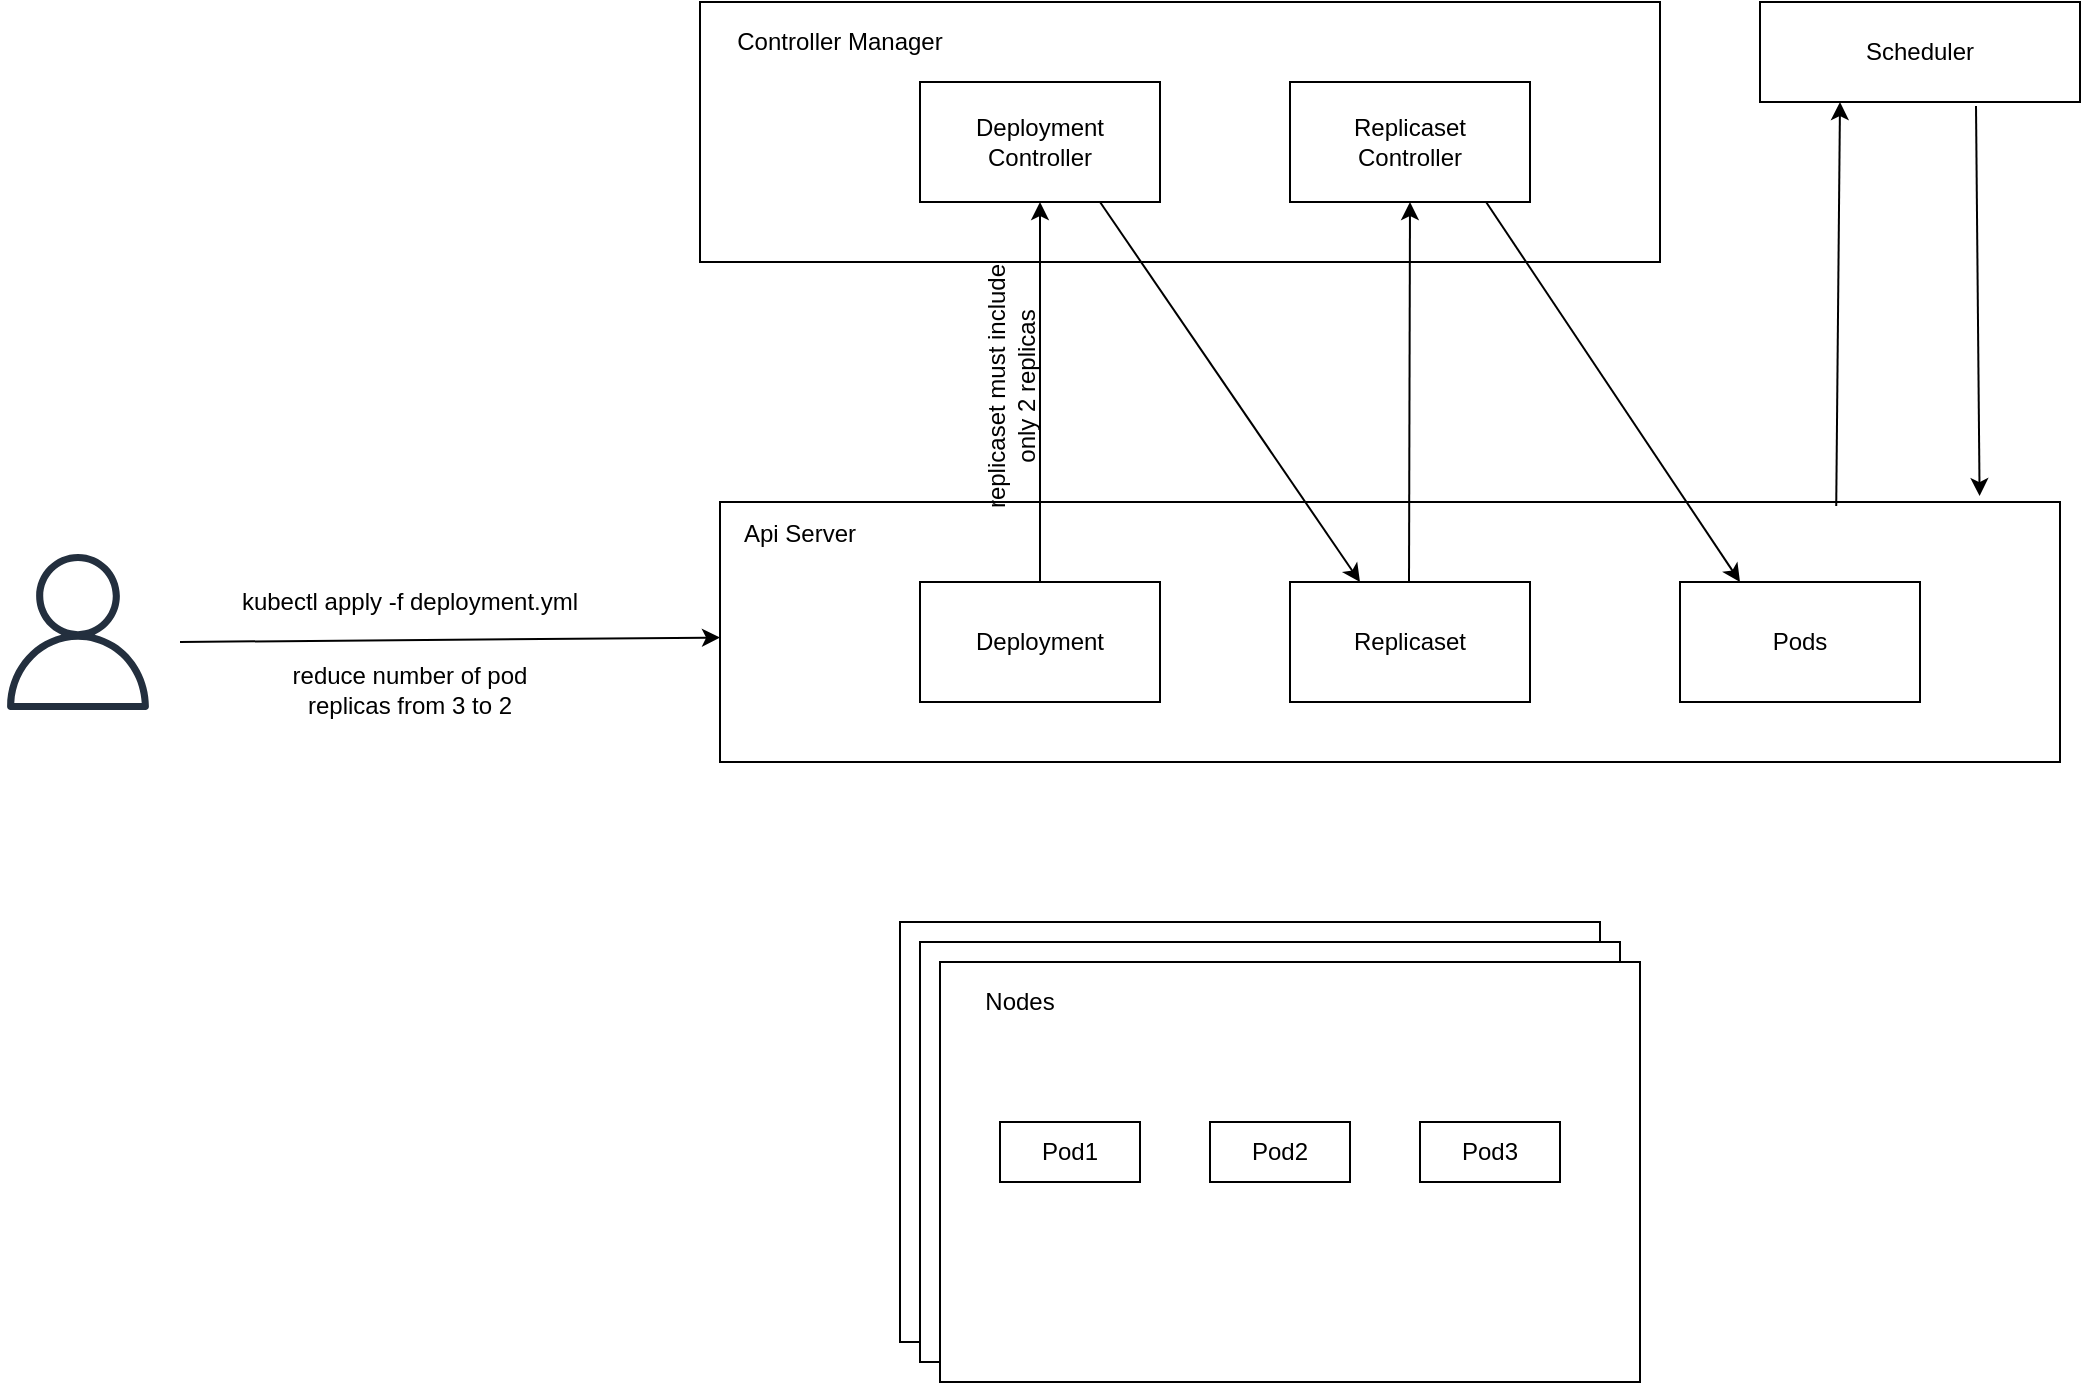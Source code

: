 <mxfile version="14.7.9" type="device" pages="3"><diagram id="ZFqbGIDzQYGuF0DAIJYu" name="Page-1"><mxGraphModel dx="1781" dy="534" grid="1" gridSize="10" guides="1" tooltips="1" connect="1" arrows="1" fold="1" page="1" pageScale="1" pageWidth="850" pageHeight="1100" math="0" shadow="0"><root><mxCell id="0"/><mxCell id="1" parent="0"/><mxCell id="y4REggYiqwSV1Oaq5K82-2" value="" style="rounded=0;whiteSpace=wrap;html=1;" vertex="1" parent="1"><mxGeometry x="100" y="220" width="480" height="130" as="geometry"/></mxCell><mxCell id="y4REggYiqwSV1Oaq5K82-3" value="" style="rounded=0;whiteSpace=wrap;html=1;" vertex="1" parent="1"><mxGeometry x="110" y="470" width="670" height="130" as="geometry"/></mxCell><mxCell id="y4REggYiqwSV1Oaq5K82-4" value="Controller Manager" style="text;html=1;strokeColor=none;fillColor=none;align=center;verticalAlign=middle;whiteSpace=wrap;rounded=0;" vertex="1" parent="1"><mxGeometry x="110" y="230" width="120" height="20" as="geometry"/></mxCell><mxCell id="y4REggYiqwSV1Oaq5K82-5" value="Api Server" style="text;html=1;strokeColor=none;fillColor=none;align=center;verticalAlign=middle;whiteSpace=wrap;rounded=0;" vertex="1" parent="1"><mxGeometry x="90" y="476" width="120" height="20" as="geometry"/></mxCell><mxCell id="y4REggYiqwSV1Oaq5K82-6" value="" style="outlineConnect=0;fontColor=#232F3E;gradientColor=none;fillColor=#232F3E;strokeColor=none;dashed=0;verticalLabelPosition=bottom;verticalAlign=top;align=center;html=1;fontSize=12;fontStyle=0;aspect=fixed;pointerEvents=1;shape=mxgraph.aws4.user;" vertex="1" parent="1"><mxGeometry x="-250" y="496" width="78" height="78" as="geometry"/></mxCell><mxCell id="y4REggYiqwSV1Oaq5K82-7" value="" style="endArrow=classic;html=1;" edge="1" parent="1" target="y4REggYiqwSV1Oaq5K82-3"><mxGeometry width="50" height="50" relative="1" as="geometry"><mxPoint x="-160" y="540" as="sourcePoint"/><mxPoint x="60" y="560" as="targetPoint"/></mxGeometry></mxCell><mxCell id="y4REggYiqwSV1Oaq5K82-8" value="kubectl apply -f deployment.yml" style="text;html=1;strokeColor=none;fillColor=none;align=center;verticalAlign=middle;whiteSpace=wrap;rounded=0;" vertex="1" parent="1"><mxGeometry x="-150" y="510" width="210" height="20" as="geometry"/></mxCell><mxCell id="y4REggYiqwSV1Oaq5K82-9" value="Deployment" style="rounded=0;whiteSpace=wrap;html=1;" vertex="1" parent="1"><mxGeometry x="210" y="510" width="120" height="60" as="geometry"/></mxCell><mxCell id="y4REggYiqwSV1Oaq5K82-11" value="Deployment Controller" style="rounded=0;whiteSpace=wrap;html=1;" vertex="1" parent="1"><mxGeometry x="210" y="260" width="120" height="60" as="geometry"/></mxCell><mxCell id="y4REggYiqwSV1Oaq5K82-12" value="Pods" style="rounded=0;whiteSpace=wrap;html=1;" vertex="1" parent="1"><mxGeometry x="590" y="510" width="120" height="60" as="geometry"/></mxCell><mxCell id="y4REggYiqwSV1Oaq5K82-14" value="Replicaset" style="rounded=0;whiteSpace=wrap;html=1;" vertex="1" parent="1"><mxGeometry x="395" y="510" width="120" height="60" as="geometry"/></mxCell><mxCell id="y4REggYiqwSV1Oaq5K82-15" value="Replicaset &lt;br&gt;Controller" style="rounded=0;whiteSpace=wrap;html=1;" vertex="1" parent="1"><mxGeometry x="395" y="260" width="120" height="60" as="geometry"/></mxCell><mxCell id="y4REggYiqwSV1Oaq5K82-16" value="" style="endArrow=classic;html=1;exitX=0.5;exitY=0;exitDx=0;exitDy=0;entryX=0.5;entryY=1;entryDx=0;entryDy=0;" edge="1" parent="1" source="y4REggYiqwSV1Oaq5K82-9" target="y4REggYiqwSV1Oaq5K82-11"><mxGeometry width="50" height="50" relative="1" as="geometry"><mxPoint x="610" y="400" as="sourcePoint"/><mxPoint x="660" y="350" as="targetPoint"/></mxGeometry></mxCell><mxCell id="y4REggYiqwSV1Oaq5K82-17" value="" style="endArrow=classic;html=1;exitX=0.75;exitY=1;exitDx=0;exitDy=0;" edge="1" parent="1" source="y4REggYiqwSV1Oaq5K82-11"><mxGeometry width="50" height="50" relative="1" as="geometry"><mxPoint x="280" y="520" as="sourcePoint"/><mxPoint x="430" y="510" as="targetPoint"/></mxGeometry></mxCell><mxCell id="y4REggYiqwSV1Oaq5K82-18" value="" style="endArrow=classic;html=1;exitX=0.5;exitY=0;exitDx=0;exitDy=0;entryX=0.5;entryY=1;entryDx=0;entryDy=0;" edge="1" parent="1" target="y4REggYiqwSV1Oaq5K82-15"><mxGeometry width="50" height="50" relative="1" as="geometry"><mxPoint x="454.5" y="510" as="sourcePoint"/><mxPoint x="454.5" y="390" as="targetPoint"/></mxGeometry></mxCell><mxCell id="y4REggYiqwSV1Oaq5K82-19" value="" style="endArrow=classic;html=1;exitX=0.817;exitY=1;exitDx=0;exitDy=0;exitPerimeter=0;" edge="1" parent="1" source="y4REggYiqwSV1Oaq5K82-15"><mxGeometry width="50" height="50" relative="1" as="geometry"><mxPoint x="490" y="390" as="sourcePoint"/><mxPoint x="620" y="510" as="targetPoint"/></mxGeometry></mxCell><mxCell id="y4REggYiqwSV1Oaq5K82-20" value="" style="endArrow=classic;html=1;exitX=0.833;exitY=0.015;exitDx=0;exitDy=0;exitPerimeter=0;entryX=0.25;entryY=1;entryDx=0;entryDy=0;" edge="1" parent="1" source="y4REggYiqwSV1Oaq5K82-3" target="y4REggYiqwSV1Oaq5K82-21"><mxGeometry width="50" height="50" relative="1" as="geometry"><mxPoint x="610" y="400" as="sourcePoint"/><mxPoint x="667" y="341" as="targetPoint"/></mxGeometry></mxCell><mxCell id="y4REggYiqwSV1Oaq5K82-21" value="" style="rounded=0;whiteSpace=wrap;html=1;" vertex="1" parent="1"><mxGeometry x="630" y="220" width="160" height="50" as="geometry"/></mxCell><mxCell id="y4REggYiqwSV1Oaq5K82-22" value="Scheduler" style="text;html=1;strokeColor=none;fillColor=none;align=center;verticalAlign=middle;whiteSpace=wrap;rounded=0;" vertex="1" parent="1"><mxGeometry x="650" y="235" width="120" height="20" as="geometry"/></mxCell><mxCell id="y4REggYiqwSV1Oaq5K82-23" value="" style="endArrow=classic;html=1;exitX=0.675;exitY=1.04;exitDx=0;exitDy=0;exitPerimeter=0;entryX=0.94;entryY=-0.023;entryDx=0;entryDy=0;entryPerimeter=0;" edge="1" parent="1" source="y4REggYiqwSV1Oaq5K82-21" target="y4REggYiqwSV1Oaq5K82-3"><mxGeometry width="50" height="50" relative="1" as="geometry"><mxPoint x="730" y="476" as="sourcePoint"/><mxPoint x="730.23" y="351.03" as="targetPoint"/></mxGeometry></mxCell><mxCell id="y4REggYiqwSV1Oaq5K82-24" value="" style="rounded=0;whiteSpace=wrap;html=1;" vertex="1" parent="1"><mxGeometry x="200" y="680" width="350" height="210" as="geometry"/></mxCell><mxCell id="y4REggYiqwSV1Oaq5K82-25" value="" style="rounded=0;whiteSpace=wrap;html=1;" vertex="1" parent="1"><mxGeometry x="210" y="690" width="350" height="210" as="geometry"/></mxCell><mxCell id="y4REggYiqwSV1Oaq5K82-26" value="" style="rounded=0;whiteSpace=wrap;html=1;" vertex="1" parent="1"><mxGeometry x="220" y="700" width="350" height="210" as="geometry"/></mxCell><mxCell id="y4REggYiqwSV1Oaq5K82-27" value="Nodes" style="text;html=1;strokeColor=none;fillColor=none;align=center;verticalAlign=middle;whiteSpace=wrap;rounded=0;" vertex="1" parent="1"><mxGeometry x="200" y="710" width="120" height="20" as="geometry"/></mxCell><mxCell id="y4REggYiqwSV1Oaq5K82-28" value="reduce number of pod replicas from 3 to 2" style="text;html=1;strokeColor=none;fillColor=none;align=center;verticalAlign=middle;whiteSpace=wrap;rounded=0;" vertex="1" parent="1"><mxGeometry x="-120" y="554" width="150" height="20" as="geometry"/></mxCell><mxCell id="y4REggYiqwSV1Oaq5K82-29" value="Pod1" style="rounded=0;whiteSpace=wrap;html=1;" vertex="1" parent="1"><mxGeometry x="250" y="780" width="70" height="30" as="geometry"/></mxCell><mxCell id="y4REggYiqwSV1Oaq5K82-30" value="Pod2" style="rounded=0;whiteSpace=wrap;html=1;" vertex="1" parent="1"><mxGeometry x="355" y="780" width="70" height="30" as="geometry"/></mxCell><mxCell id="y4REggYiqwSV1Oaq5K82-31" value="Pod3" style="rounded=0;whiteSpace=wrap;html=1;" vertex="1" parent="1"><mxGeometry x="460" y="780" width="70" height="30" as="geometry"/></mxCell><mxCell id="y4REggYiqwSV1Oaq5K82-33" value="replicaset must include only 2 replicas" style="text;html=1;strokeColor=none;fillColor=none;align=center;verticalAlign=middle;whiteSpace=wrap;rounded=0;rotation=-90;" vertex="1" parent="1"><mxGeometry x="192.5" y="402.5" width="125" height="20" as="geometry"/></mxCell></root></mxGraphModel></diagram><diagram name="Page-2" id="5Yej6hB_n7RWuIarTeWB"><mxGraphModel dx="3100" dy="1188" grid="1" gridSize="10" guides="1" tooltips="1" connect="1" arrows="1" fold="1" page="1" pageScale="1" pageWidth="850" pageHeight="1100" math="0" shadow="0"><root><mxCell id="SaBUWKYm35T7pSXDdCM1-0"/><mxCell id="SaBUWKYm35T7pSXDdCM1-1" parent="SaBUWKYm35T7pSXDdCM1-0"/><mxCell id="SaBUWKYm35T7pSXDdCM1-2" value="" style="rounded=0;whiteSpace=wrap;html=1;" vertex="1" parent="SaBUWKYm35T7pSXDdCM1-1"><mxGeometry x="100" y="220" width="480" height="130" as="geometry"/></mxCell><mxCell id="SaBUWKYm35T7pSXDdCM1-3" value="" style="rounded=0;whiteSpace=wrap;html=1;" vertex="1" parent="SaBUWKYm35T7pSXDdCM1-1"><mxGeometry x="100" y="500" width="480" height="70" as="geometry"/></mxCell><mxCell id="SaBUWKYm35T7pSXDdCM1-4" value="Controller Manager" style="text;html=1;strokeColor=none;fillColor=none;align=center;verticalAlign=middle;whiteSpace=wrap;rounded=0;" vertex="1" parent="SaBUWKYm35T7pSXDdCM1-1"><mxGeometry x="110" y="230" width="120" height="20" as="geometry"/></mxCell><mxCell id="SaBUWKYm35T7pSXDdCM1-5" value="Api Server" style="text;html=1;strokeColor=none;fillColor=none;align=center;verticalAlign=middle;whiteSpace=wrap;rounded=0;" vertex="1" parent="SaBUWKYm35T7pSXDdCM1-1"><mxGeometry x="80" y="500" width="120" height="20" as="geometry"/></mxCell><mxCell id="SaBUWKYm35T7pSXDdCM1-6" value="" style="outlineConnect=0;fontColor=#232F3E;gradientColor=none;fillColor=#232F3E;strokeColor=none;dashed=0;verticalLabelPosition=bottom;verticalAlign=top;align=center;html=1;fontSize=12;fontStyle=0;aspect=fixed;pointerEvents=1;shape=mxgraph.aws4.user;" vertex="1" parent="SaBUWKYm35T7pSXDdCM1-1"><mxGeometry x="-250" y="496" width="78" height="78" as="geometry"/></mxCell><mxCell id="SaBUWKYm35T7pSXDdCM1-7" value="" style="endArrow=classic;html=1;" edge="1" parent="SaBUWKYm35T7pSXDdCM1-1" target="SaBUWKYm35T7pSXDdCM1-3"><mxGeometry width="50" height="50" relative="1" as="geometry"><mxPoint x="-160" y="540" as="sourcePoint"/><mxPoint x="60" y="560" as="targetPoint"/></mxGeometry></mxCell><mxCell id="SaBUWKYm35T7pSXDdCM1-8" value="kubectl apply -f deployment.yml" style="text;html=1;strokeColor=none;fillColor=none;align=center;verticalAlign=middle;whiteSpace=wrap;rounded=0;" vertex="1" parent="SaBUWKYm35T7pSXDdCM1-1"><mxGeometry x="-150" y="510" width="210" height="20" as="geometry"/></mxCell><mxCell id="SaBUWKYm35T7pSXDdCM1-10" value="Deployment Controller" style="rounded=0;whiteSpace=wrap;html=1;" vertex="1" parent="SaBUWKYm35T7pSXDdCM1-1"><mxGeometry x="210" y="260" width="120" height="60" as="geometry"/></mxCell><mxCell id="SaBUWKYm35T7pSXDdCM1-14" value="" style="endArrow=none;html=1;startArrow=classic;startFill=1;endFill=0;exitX=0.356;exitY=0.014;exitDx=0;exitDy=0;exitPerimeter=0;" edge="1" parent="SaBUWKYm35T7pSXDdCM1-1" source="SaBUWKYm35T7pSXDdCM1-3"><mxGeometry width="50" height="50" relative="1" as="geometry"><mxPoint x="270" y="470" as="sourcePoint"/><mxPoint x="270" y="350" as="targetPoint"/></mxGeometry></mxCell><mxCell id="SaBUWKYm35T7pSXDdCM1-22" value="" style="rounded=0;whiteSpace=wrap;html=1;" vertex="1" parent="SaBUWKYm35T7pSXDdCM1-1"><mxGeometry x="130" y="760" width="360" height="210" as="geometry"/></mxCell><mxCell id="SaBUWKYm35T7pSXDdCM1-23" value="" style="rounded=0;whiteSpace=wrap;html=1;" vertex="1" parent="SaBUWKYm35T7pSXDdCM1-1"><mxGeometry x="140" y="770" width="370" height="210" as="geometry"/></mxCell><mxCell id="SaBUWKYm35T7pSXDdCM1-24" value="" style="rounded=0;whiteSpace=wrap;html=1;" vertex="1" parent="SaBUWKYm35T7pSXDdCM1-1"><mxGeometry x="150" y="780" width="380" height="210" as="geometry"/></mxCell><mxCell id="SaBUWKYm35T7pSXDdCM1-25" value="Nodes" style="text;html=1;strokeColor=none;fillColor=none;align=center;verticalAlign=middle;whiteSpace=wrap;rounded=0;" vertex="1" parent="SaBUWKYm35T7pSXDdCM1-1"><mxGeometry x="80" y="740" width="120" height="20" as="geometry"/></mxCell><mxCell id="SaBUWKYm35T7pSXDdCM1-26" value="1) make number of pods 2" style="text;html=1;strokeColor=none;fillColor=none;align=center;verticalAlign=middle;whiteSpace=wrap;rounded=0;" vertex="1" parent="SaBUWKYm35T7pSXDdCM1-1"><mxGeometry x="-120" y="554" width="150" height="20" as="geometry"/></mxCell><mxCell id="SaBUWKYm35T7pSXDdCM1-27" value="Pod1" style="rounded=0;whiteSpace=wrap;html=1;" vertex="1" parent="SaBUWKYm35T7pSXDdCM1-1"><mxGeometry x="186.25" y="932.5" width="70" height="30" as="geometry"/></mxCell><mxCell id="SaBUWKYm35T7pSXDdCM1-28" value="Pod2" style="rounded=0;whiteSpace=wrap;html=1;" vertex="1" parent="SaBUWKYm35T7pSXDdCM1-1"><mxGeometry x="291.25" y="932.5" width="70" height="30" as="geometry"/></mxCell><mxCell id="SaBUWKYm35T7pSXDdCM1-29" value="Pod3" style="rounded=0;whiteSpace=wrap;html=1;" vertex="1" parent="SaBUWKYm35T7pSXDdCM1-1"><mxGeometry x="396.25" y="932.5" width="70" height="30" as="geometry"/></mxCell><mxCell id="SaBUWKYm35T7pSXDdCM1-32" value="" style="endArrow=none;html=1;startArrow=classic;startFill=1;endFill=0;entryX=0.358;entryY=1.057;entryDx=0;entryDy=0;entryPerimeter=0;" edge="1" parent="SaBUWKYm35T7pSXDdCM1-1" target="SaBUWKYm35T7pSXDdCM1-3"><mxGeometry width="50" height="50" relative="1" as="geometry"><mxPoint x="272" y="759" as="sourcePoint"/><mxPoint x="269.5" y="600" as="targetPoint"/></mxGeometry></mxCell><mxCell id="SaBUWKYm35T7pSXDdCM1-33" value="2) pods now can only be 2" style="text;html=1;strokeColor=none;fillColor=none;align=center;verticalAlign=middle;whiteSpace=wrap;rounded=0;" vertex="1" parent="SaBUWKYm35T7pSXDdCM1-1"><mxGeometry x="140" y="390" width="40" height="20" as="geometry"/></mxCell><mxCell id="SaBUWKYm35T7pSXDdCM1-34" value="" style="endArrow=classic;html=1;startArrow=none;startFill=0;exitX=0.192;exitY=-0.029;exitDx=0;exitDy=0;exitPerimeter=0;" edge="1" parent="SaBUWKYm35T7pSXDdCM1-1" source="SaBUWKYm35T7pSXDdCM1-3"><mxGeometry width="50" height="50" relative="1" as="geometry"><mxPoint x="190" y="470" as="sourcePoint"/><mxPoint x="190" y="350" as="targetPoint"/></mxGeometry></mxCell><mxCell id="SaBUWKYm35T7pSXDdCM1-35" value="3) how many pods are there?" style="text;html=1;strokeColor=none;fillColor=none;align=center;verticalAlign=middle;whiteSpace=wrap;rounded=0;" vertex="1" parent="SaBUWKYm35T7pSXDdCM1-1"><mxGeometry x="230" y="390" width="40" height="20" as="geometry"/></mxCell><mxCell id="SaBUWKYm35T7pSXDdCM1-37" value="4) how many pods are there?" style="text;html=1;strokeColor=none;fillColor=none;align=center;verticalAlign=middle;whiteSpace=wrap;rounded=0;" vertex="1" parent="SaBUWKYm35T7pSXDdCM1-1"><mxGeometry x="222.5" y="660" width="40" height="20" as="geometry"/></mxCell><mxCell id="SaBUWKYm35T7pSXDdCM1-41" value="" style="endArrow=classic;html=1;startArrow=none;startFill=0;entryX=0.5;entryY=1;entryDx=0;entryDy=0;exitX=0.589;exitY=0.005;exitDx=0;exitDy=0;exitPerimeter=0;" edge="1" parent="SaBUWKYm35T7pSXDdCM1-1" source="SaBUWKYm35T7pSXDdCM1-22" target="SaBUWKYm35T7pSXDdCM1-3"><mxGeometry width="50" height="50" relative="1" as="geometry"><mxPoint x="369" y="750" as="sourcePoint"/><mxPoint x="370" y="640" as="targetPoint"/></mxGeometry></mxCell><mxCell id="SaBUWKYm35T7pSXDdCM1-42" value="5) 3 pods currently" style="text;html=1;strokeColor=none;fillColor=none;align=center;verticalAlign=middle;whiteSpace=wrap;rounded=0;" vertex="1" parent="SaBUWKYm35T7pSXDdCM1-1"><mxGeometry x="296" y="650" width="40" height="20" as="geometry"/></mxCell><mxCell id="SaBUWKYm35T7pSXDdCM1-43" value="6) 3 pods currently" style="text;html=1;strokeColor=none;fillColor=none;align=center;verticalAlign=middle;whiteSpace=wrap;rounded=0;" vertex="1" parent="SaBUWKYm35T7pSXDdCM1-1"><mxGeometry x="296" y="390" width="40" height="20" as="geometry"/></mxCell><mxCell id="SaBUWKYm35T7pSXDdCM1-44" value="" style="endArrow=classic;html=1;startArrow=none;startFill=0;entryX=0.5;entryY=1;entryDx=0;entryDy=0;exitX=0.5;exitY=0;exitDx=0;exitDy=0;" edge="1" parent="SaBUWKYm35T7pSXDdCM1-1" source="SaBUWKYm35T7pSXDdCM1-3" target="SaBUWKYm35T7pSXDdCM1-2"><mxGeometry width="50" height="50" relative="1" as="geometry"><mxPoint x="356" y="499" as="sourcePoint"/><mxPoint x="379" y="350" as="targetPoint"/></mxGeometry></mxCell><mxCell id="SaBUWKYm35T7pSXDdCM1-46" value="" style="endArrow=none;html=1;startArrow=classic;startFill=1;endFill=0;exitX=0.633;exitY=0.014;exitDx=0;exitDy=0;exitPerimeter=0;entryX=0.635;entryY=1.015;entryDx=0;entryDy=0;entryPerimeter=0;" edge="1" parent="SaBUWKYm35T7pSXDdCM1-1" source="SaBUWKYm35T7pSXDdCM1-3" target="SaBUWKYm35T7pSXDdCM1-2"><mxGeometry width="50" height="50" relative="1" as="geometry"><mxPoint x="445" y="470" as="sourcePoint"/><mxPoint x="445" y="350" as="targetPoint"/></mxGeometry></mxCell><mxCell id="SaBUWKYm35T7pSXDdCM1-47" value="7) kill one pod" style="text;html=1;strokeColor=none;fillColor=none;align=center;verticalAlign=middle;whiteSpace=wrap;rounded=0;" vertex="1" parent="SaBUWKYm35T7pSXDdCM1-1"><mxGeometry x="361.25" y="390" width="40" height="20" as="geometry"/></mxCell><mxCell id="SaBUWKYm35T7pSXDdCM1-51" value="" style="rounded=1;whiteSpace=wrap;html=1;fillColor=none;strokeColor=#B88078;" vertex="1" parent="SaBUWKYm35T7pSXDdCM1-1"><mxGeometry x="168.75" y="915" width="315" height="65" as="geometry"/></mxCell><mxCell id="SaBUWKYm35T7pSXDdCM1-52" value="&lt;font color=&quot;#b88078&quot;&gt;End State&lt;/font&gt;" style="text;html=1;strokeColor=none;align=center;verticalAlign=middle;whiteSpace=wrap;rounded=0;" vertex="1" parent="SaBUWKYm35T7pSXDdCM1-1"><mxGeometry x="146.25" y="892.5" width="120" height="20" as="geometry"/></mxCell><mxCell id="SaBUWKYm35T7pSXDdCM1-53" value="Pod1" style="rounded=0;whiteSpace=wrap;html=1;" vertex="1" parent="SaBUWKYm35T7pSXDdCM1-1"><mxGeometry x="182.5" y="830" width="70" height="30" as="geometry"/></mxCell><mxCell id="SaBUWKYm35T7pSXDdCM1-54" value="Pod2" style="rounded=0;whiteSpace=wrap;html=1;" vertex="1" parent="SaBUWKYm35T7pSXDdCM1-1"><mxGeometry x="287.5" y="830" width="70" height="30" as="geometry"/></mxCell><mxCell id="SaBUWKYm35T7pSXDdCM1-55" value="Pod3" style="rounded=0;whiteSpace=wrap;html=1;" vertex="1" parent="SaBUWKYm35T7pSXDdCM1-1"><mxGeometry x="392.5" y="830" width="70" height="30" as="geometry"/></mxCell><mxCell id="SaBUWKYm35T7pSXDdCM1-56" value="" style="rounded=1;whiteSpace=wrap;html=1;fillColor=none;strokeColor=#B88078;" vertex="1" parent="SaBUWKYm35T7pSXDdCM1-1"><mxGeometry x="165" y="812.5" width="315" height="65" as="geometry"/></mxCell><mxCell id="SaBUWKYm35T7pSXDdCM1-57" value="&lt;font color=&quot;#b88078&quot;&gt;Initial State&lt;/font&gt;" style="text;html=1;strokeColor=none;align=center;verticalAlign=middle;whiteSpace=wrap;rounded=0;" vertex="1" parent="SaBUWKYm35T7pSXDdCM1-1"><mxGeometry x="142.5" y="790" width="120" height="20" as="geometry"/></mxCell><mxCell id="SaBUWKYm35T7pSXDdCM1-58" value="" style="endArrow=none;html=1;startArrow=classic;startFill=1;endFill=0;entryX=0.956;entryY=-0.01;entryDx=0;entryDy=0;exitX=0.781;exitY=1;exitDx=0;exitDy=0;exitPerimeter=0;entryPerimeter=0;" edge="1" parent="SaBUWKYm35T7pSXDdCM1-1" source="SaBUWKYm35T7pSXDdCM1-3" target="SaBUWKYm35T7pSXDdCM1-22"><mxGeometry width="50" height="50" relative="1" as="geometry"><mxPoint x="451.25" y="764" as="sourcePoint"/><mxPoint x="451.25" y="584" as="targetPoint"/></mxGeometry></mxCell><mxCell id="SaBUWKYm35T7pSXDdCM1-59" value="9) done, 2 pods now running" style="text;html=1;strokeColor=none;fillColor=none;align=center;verticalAlign=middle;whiteSpace=wrap;rounded=0;" vertex="1" parent="SaBUWKYm35T7pSXDdCM1-1"><mxGeometry x="422.5" y="650" width="40" height="20" as="geometry"/></mxCell><mxCell id="SaBUWKYm35T7pSXDdCM1-60" value="" style="endArrow=none;html=1;startArrow=classic;startFill=1;endFill=0;exitX=0.788;exitY=1.031;exitDx=0;exitDy=0;exitPerimeter=0;entryX=0.785;entryY=0;entryDx=0;entryDy=0;entryPerimeter=0;" edge="1" parent="SaBUWKYm35T7pSXDdCM1-1" source="SaBUWKYm35T7pSXDdCM1-2" target="SaBUWKYm35T7pSXDdCM1-3"><mxGeometry width="50" height="50" relative="1" as="geometry"><mxPoint x="502.16" y="350" as="sourcePoint"/><mxPoint x="600" y="430" as="targetPoint"/></mxGeometry></mxCell><mxCell id="SaBUWKYm35T7pSXDdCM1-62" value="9) done, 2 pods now running" style="text;html=1;strokeColor=none;fillColor=none;align=center;verticalAlign=middle;whiteSpace=wrap;rounded=0;" vertex="1" parent="SaBUWKYm35T7pSXDdCM1-1"><mxGeometry x="411.26" y="390" width="40" height="20" as="geometry"/></mxCell><mxCell id="SaBUWKYm35T7pSXDdCM1-65" value="" style="shape=image;html=1;verticalAlign=top;verticalLabelPosition=bottom;labelBackgroundColor=#ffffff;imageAspect=0;aspect=fixed;image=https://cdn0.iconfinder.com/data/icons/slim-square-icons-basics/100/basics-22-128.png;strokeColor=#B88078;fillColor=none;fontColor=#FF0000;" vertex="1" parent="SaBUWKYm35T7pSXDdCM1-1"><mxGeometry x="398.63" y="915" width="65.25" height="65.25" as="geometry"/></mxCell><mxCell id="SaBUWKYm35T7pSXDdCM1-71" value="" style="endArrow=none;html=1;startArrow=classic;startFill=1;endFill=0;exitX=0.769;exitY=0.005;exitDx=0;exitDy=0;exitPerimeter=0;entryX=0.635;entryY=1.015;entryDx=0;entryDy=0;entryPerimeter=0;" edge="1" parent="SaBUWKYm35T7pSXDdCM1-1" source="SaBUWKYm35T7pSXDdCM1-22"><mxGeometry width="50" height="50" relative="1" as="geometry"><mxPoint x="403.84" y="719.03" as="sourcePoint"/><mxPoint x="404.8" y="570" as="targetPoint"/></mxGeometry></mxCell><mxCell id="SaBUWKYm35T7pSXDdCM1-72" value="8) kill one pod" style="text;html=1;strokeColor=none;fillColor=none;align=center;verticalAlign=middle;whiteSpace=wrap;rounded=0;" vertex="1" parent="SaBUWKYm35T7pSXDdCM1-1"><mxGeometry x="361.25" y="650" width="40" height="20" as="geometry"/></mxCell><mxCell id="SaBUWKYm35T7pSXDdCM1-74" value="" style="rounded=0;whiteSpace=wrap;html=1;fontColor=#FF0000;fillColor=none;strokeColor=none;" vertex="1" parent="SaBUWKYm35T7pSXDdCM1-1"><mxGeometry x="-300" y="160" width="990" height="890" as="geometry"/></mxCell></root></mxGraphModel></diagram><diagram name="Copy of Page-2" id="dPUD3scTDWQg-CT7Sb6H"><mxGraphModel dx="1350" dy="713" grid="1" gridSize="10" guides="1" tooltips="1" connect="1" arrows="1" fold="1" page="1" pageScale="1" pageWidth="850" pageHeight="1100" math="0" shadow="0"><root><mxCell id="9bIZgu8KLSYHm_E77Dhu-0"/><mxCell id="9bIZgu8KLSYHm_E77Dhu-1" parent="9bIZgu8KLSYHm_E77Dhu-0"/><mxCell id="9bIZgu8KLSYHm_E77Dhu-2" value="" style="rounded=0;whiteSpace=wrap;html=1;" vertex="1" parent="9bIZgu8KLSYHm_E77Dhu-1"><mxGeometry x="100" y="220" width="480" height="130" as="geometry"/></mxCell><mxCell id="9bIZgu8KLSYHm_E77Dhu-3" value="" style="rounded=0;whiteSpace=wrap;html=1;" vertex="1" parent="9bIZgu8KLSYHm_E77Dhu-1"><mxGeometry x="100" y="500" width="480" height="70" as="geometry"/></mxCell><mxCell id="9bIZgu8KLSYHm_E77Dhu-4" value="Controller Manager" style="text;html=1;strokeColor=none;fillColor=none;align=center;verticalAlign=middle;whiteSpace=wrap;rounded=0;" vertex="1" parent="9bIZgu8KLSYHm_E77Dhu-1"><mxGeometry x="110" y="230" width="120" height="20" as="geometry"/></mxCell><mxCell id="9bIZgu8KLSYHm_E77Dhu-5" value="Api Server" style="text;html=1;strokeColor=none;fillColor=none;align=center;verticalAlign=middle;whiteSpace=wrap;rounded=0;" vertex="1" parent="9bIZgu8KLSYHm_E77Dhu-1"><mxGeometry x="70" y="500" width="120" height="20" as="geometry"/></mxCell><mxCell id="9bIZgu8KLSYHm_E77Dhu-9" value="Deployment Controller" style="rounded=0;whiteSpace=wrap;html=1;" vertex="1" parent="9bIZgu8KLSYHm_E77Dhu-1"><mxGeometry x="210" y="260" width="120" height="60" as="geometry"/></mxCell><mxCell id="9bIZgu8KLSYHm_E77Dhu-11" value="" style="rounded=0;whiteSpace=wrap;html=1;" vertex="1" parent="9bIZgu8KLSYHm_E77Dhu-1"><mxGeometry x="130" y="760" width="450" height="300" as="geometry"/></mxCell><mxCell id="9bIZgu8KLSYHm_E77Dhu-12" value="" style="rounded=0;whiteSpace=wrap;html=1;" vertex="1" parent="9bIZgu8KLSYHm_E77Dhu-1"><mxGeometry x="140" y="770" width="450" height="310" as="geometry"/></mxCell><mxCell id="9bIZgu8KLSYHm_E77Dhu-13" value="" style="rounded=0;whiteSpace=wrap;html=1;" vertex="1" parent="9bIZgu8KLSYHm_E77Dhu-1"><mxGeometry x="150" y="780" width="450" height="320" as="geometry"/></mxCell><mxCell id="9bIZgu8KLSYHm_E77Dhu-14" value="Nodes" style="text;html=1;strokeColor=none;fillColor=none;align=center;verticalAlign=middle;whiteSpace=wrap;rounded=0;" vertex="1" parent="9bIZgu8KLSYHm_E77Dhu-1"><mxGeometry x="80" y="740" width="120" height="20" as="geometry"/></mxCell><mxCell id="9bIZgu8KLSYHm_E77Dhu-16" value="Pod1" style="rounded=0;whiteSpace=wrap;html=1;" vertex="1" parent="9bIZgu8KLSYHm_E77Dhu-1"><mxGeometry x="235" y="1032.5" width="70" height="30" as="geometry"/></mxCell><mxCell id="9bIZgu8KLSYHm_E77Dhu-17" value="Pod2" style="rounded=0;whiteSpace=wrap;html=1;" vertex="1" parent="9bIZgu8KLSYHm_E77Dhu-1"><mxGeometry x="340" y="1032.5" width="70" height="30" as="geometry"/></mxCell><mxCell id="9bIZgu8KLSYHm_E77Dhu-18" value="Pod3" style="rounded=0;whiteSpace=wrap;html=1;" vertex="1" parent="9bIZgu8KLSYHm_E77Dhu-1"><mxGeometry x="445" y="1032.5" width="70" height="30" as="geometry"/></mxCell><mxCell id="9bIZgu8KLSYHm_E77Dhu-20" value="1) how many pods do you need?" style="text;html=1;strokeColor=none;fillColor=none;align=center;verticalAlign=middle;whiteSpace=wrap;rounded=0;" vertex="1" parent="9bIZgu8KLSYHm_E77Dhu-1"><mxGeometry x="110" y="400" width="40" height="20" as="geometry"/></mxCell><mxCell id="9bIZgu8KLSYHm_E77Dhu-22" value="3) how many pods are there?" style="text;html=1;strokeColor=none;fillColor=none;align=center;verticalAlign=middle;whiteSpace=wrap;rounded=0;" vertex="1" parent="9bIZgu8KLSYHm_E77Dhu-1"><mxGeometry x="282" y="400" width="40" height="20" as="geometry"/></mxCell><mxCell id="9bIZgu8KLSYHm_E77Dhu-23" value="4) how many pods are there?" style="text;html=1;strokeColor=none;fillColor=none;align=center;verticalAlign=middle;whiteSpace=wrap;rounded=0;" vertex="1" parent="9bIZgu8KLSYHm_E77Dhu-1"><mxGeometry x="282" y="660" width="40" height="20" as="geometry"/></mxCell><mxCell id="9bIZgu8KLSYHm_E77Dhu-25" value="5) 2 pods currently" style="text;html=1;strokeColor=none;fillColor=none;align=center;verticalAlign=middle;whiteSpace=wrap;rounded=0;" vertex="1" parent="9bIZgu8KLSYHm_E77Dhu-1"><mxGeometry x="358.75" y="640" width="40" height="20" as="geometry"/></mxCell><mxCell id="9bIZgu8KLSYHm_E77Dhu-26" value="6) 2 pods currently" style="text;html=1;strokeColor=none;fillColor=none;align=center;verticalAlign=middle;whiteSpace=wrap;rounded=0;" vertex="1" parent="9bIZgu8KLSYHm_E77Dhu-1"><mxGeometry x="353.75" y="390" width="40" height="20" as="geometry"/></mxCell><mxCell id="9bIZgu8KLSYHm_E77Dhu-29" value="7) wait what? we need 3 pods running. create one pod ASAP!" style="text;html=1;strokeColor=none;fillColor=none;align=center;verticalAlign=middle;whiteSpace=wrap;rounded=0;" vertex="1" parent="9bIZgu8KLSYHm_E77Dhu-1"><mxGeometry x="440" y="406" width="54" height="20" as="geometry"/></mxCell><mxCell id="9bIZgu8KLSYHm_E77Dhu-30" value="" style="rounded=1;whiteSpace=wrap;html=1;fillColor=none;strokeColor=#B88078;" vertex="1" parent="9bIZgu8KLSYHm_E77Dhu-1"><mxGeometry x="221.25" y="1020" width="315" height="65" as="geometry"/></mxCell><mxCell id="9bIZgu8KLSYHm_E77Dhu-31" value="&lt;font color=&quot;#b88078&quot;&gt;End State&lt;/font&gt;" style="text;html=1;strokeColor=none;align=center;verticalAlign=middle;whiteSpace=wrap;rounded=0;" vertex="1" parent="9bIZgu8KLSYHm_E77Dhu-1"><mxGeometry x="190" y="992.5" width="120" height="20" as="geometry"/></mxCell><mxCell id="9bIZgu8KLSYHm_E77Dhu-32" value="Pod1" style="rounded=0;whiteSpace=wrap;html=1;" vertex="1" parent="9bIZgu8KLSYHm_E77Dhu-1"><mxGeometry x="238.75" y="930" width="70" height="30" as="geometry"/></mxCell><mxCell id="9bIZgu8KLSYHm_E77Dhu-33" value="Pod2" style="rounded=0;whiteSpace=wrap;html=1;" vertex="1" parent="9bIZgu8KLSYHm_E77Dhu-1"><mxGeometry x="343.75" y="930" width="70" height="30" as="geometry"/></mxCell><mxCell id="9bIZgu8KLSYHm_E77Dhu-34" value="Pod3" style="rounded=0;whiteSpace=wrap;html=1;" vertex="1" parent="9bIZgu8KLSYHm_E77Dhu-1"><mxGeometry x="448.75" y="930" width="70" height="30" as="geometry"/></mxCell><mxCell id="9bIZgu8KLSYHm_E77Dhu-35" value="" style="rounded=1;whiteSpace=wrap;html=1;fillColor=none;strokeColor=#B88078;" vertex="1" parent="9bIZgu8KLSYHm_E77Dhu-1"><mxGeometry x="221.25" y="812.5" width="315" height="65" as="geometry"/></mxCell><mxCell id="9bIZgu8KLSYHm_E77Dhu-36" value="&lt;font color=&quot;#b88078&quot;&gt;State after Pod3 fails&lt;/font&gt;" style="text;html=1;strokeColor=none;align=center;verticalAlign=middle;whiteSpace=wrap;rounded=0;" vertex="1" parent="9bIZgu8KLSYHm_E77Dhu-1"><mxGeometry x="221.25" y="890" width="120" height="20" as="geometry"/></mxCell><mxCell id="9bIZgu8KLSYHm_E77Dhu-38" value="9) done, 3 pods now running" style="text;html=1;strokeColor=none;fillColor=none;align=center;verticalAlign=middle;whiteSpace=wrap;rounded=0;" vertex="1" parent="9bIZgu8KLSYHm_E77Dhu-1"><mxGeometry x="520" y="650" width="40" height="20" as="geometry"/></mxCell><mxCell id="9bIZgu8KLSYHm_E77Dhu-40" value="10) done, 3 pods now running" style="text;html=1;strokeColor=none;fillColor=none;align=center;verticalAlign=middle;whiteSpace=wrap;rounded=0;" vertex="1" parent="9bIZgu8KLSYHm_E77Dhu-1"><mxGeometry x="520" y="400" width="40" height="20" as="geometry"/></mxCell><mxCell id="9bIZgu8KLSYHm_E77Dhu-41" value="" style="shape=image;html=1;verticalAlign=top;verticalLabelPosition=bottom;labelBackgroundColor=#ffffff;imageAspect=0;aspect=fixed;image=https://cdn0.iconfinder.com/data/icons/slim-square-icons-basics/100/basics-22-128.png;strokeColor=#B88078;fillColor=none;fontColor=#FF0000;" vertex="1" parent="9bIZgu8KLSYHm_E77Dhu-1"><mxGeometry x="451.12" y="912.25" width="65.25" height="65.25" as="geometry"/></mxCell><mxCell id="9bIZgu8KLSYHm_E77Dhu-43" value="8) create one pod" style="text;html=1;strokeColor=none;fillColor=none;align=center;verticalAlign=middle;whiteSpace=wrap;rounded=0;" vertex="1" parent="9bIZgu8KLSYHm_E77Dhu-1"><mxGeometry x="441.25" y="640" width="40" height="20" as="geometry"/></mxCell><mxCell id="9bIZgu8KLSYHm_E77Dhu-45" value="Pod1" style="rounded=0;whiteSpace=wrap;html=1;" vertex="1" parent="9bIZgu8KLSYHm_E77Dhu-1"><mxGeometry x="235" y="830" width="70" height="30" as="geometry"/></mxCell><mxCell id="9bIZgu8KLSYHm_E77Dhu-46" value="Pod2" style="rounded=0;whiteSpace=wrap;html=1;" vertex="1" parent="9bIZgu8KLSYHm_E77Dhu-1"><mxGeometry x="340" y="830" width="70" height="30" as="geometry"/></mxCell><mxCell id="9bIZgu8KLSYHm_E77Dhu-47" value="Pod3" style="rounded=0;whiteSpace=wrap;html=1;" vertex="1" parent="9bIZgu8KLSYHm_E77Dhu-1"><mxGeometry x="445" y="830" width="70" height="30" as="geometry"/></mxCell><mxCell id="9bIZgu8KLSYHm_E77Dhu-48" value="" style="rounded=1;whiteSpace=wrap;html=1;fillColor=none;strokeColor=#B88078;" vertex="1" parent="9bIZgu8KLSYHm_E77Dhu-1"><mxGeometry x="221.25" y="912.5" width="315" height="65" as="geometry"/></mxCell><mxCell id="9bIZgu8KLSYHm_E77Dhu-49" value="&lt;font color=&quot;#b88078&quot;&gt;Initial State&lt;/font&gt;" style="text;html=1;strokeColor=none;align=center;verticalAlign=middle;whiteSpace=wrap;rounded=0;" vertex="1" parent="9bIZgu8KLSYHm_E77Dhu-1"><mxGeometry x="205" y="790" width="120" height="20" as="geometry"/></mxCell><mxCell id="9bIZgu8KLSYHm_E77Dhu-51" value="Deployment (with 3 pods)" style="rounded=0;whiteSpace=wrap;html=1;" vertex="1" parent="9bIZgu8KLSYHm_E77Dhu-1"><mxGeometry x="190" y="520" width="150" height="40" as="geometry"/></mxCell><mxCell id="9bIZgu8KLSYHm_E77Dhu-54" value="2) still 3 pods as before" style="text;html=1;strokeColor=none;fillColor=none;align=center;verticalAlign=middle;whiteSpace=wrap;rounded=0;" vertex="1" parent="9bIZgu8KLSYHm_E77Dhu-1"><mxGeometry x="196" y="400" width="40" height="20" as="geometry"/></mxCell><mxCell id="9bIZgu8KLSYHm_E77Dhu-58" value="" style="endArrow=classic;html=1;fontColor=#FF0000;exitX=0.125;exitY=0.992;exitDx=0;exitDy=0;exitPerimeter=0;entryX=0.124;entryY=-0.018;entryDx=0;entryDy=0;entryPerimeter=0;" edge="1" parent="9bIZgu8KLSYHm_E77Dhu-1" source="9bIZgu8KLSYHm_E77Dhu-2" target="9bIZgu8KLSYHm_E77Dhu-3"><mxGeometry width="50" height="50" relative="1" as="geometry"><mxPoint x="430" y="530" as="sourcePoint"/><mxPoint x="480" y="480" as="targetPoint"/></mxGeometry></mxCell><mxCell id="9bIZgu8KLSYHm_E77Dhu-59" value="" style="endArrow=none;html=1;fontColor=#FF0000;exitX=0.125;exitY=0.992;exitDx=0;exitDy=0;exitPerimeter=0;entryX=0.124;entryY=-0.018;entryDx=0;entryDy=0;entryPerimeter=0;endFill=0;startArrow=classic;startFill=1;" edge="1" parent="9bIZgu8KLSYHm_E77Dhu-1"><mxGeometry width="50" height="50" relative="1" as="geometry"><mxPoint x="236.48" y="350.22" as="sourcePoint"/><mxPoint x="236.0" y="500" as="targetPoint"/></mxGeometry></mxCell><mxCell id="9bIZgu8KLSYHm_E77Dhu-60" value="" style="endArrow=classic;html=1;fontColor=#FF0000;exitX=0.125;exitY=0.992;exitDx=0;exitDy=0;exitPerimeter=0;entryX=0.124;entryY=-0.018;entryDx=0;entryDy=0;entryPerimeter=0;" edge="1" parent="9bIZgu8KLSYHm_E77Dhu-1"><mxGeometry width="50" height="50" relative="1" as="geometry"><mxPoint x="500.48" y="350.22" as="sourcePoint"/><mxPoint x="500.0" y="500" as="targetPoint"/></mxGeometry></mxCell><mxCell id="9bIZgu8KLSYHm_E77Dhu-61" value="" style="endArrow=classic;html=1;fontColor=#FF0000;exitX=0.125;exitY=0.992;exitDx=0;exitDy=0;exitPerimeter=0;entryX=0.124;entryY=-0.018;entryDx=0;entryDy=0;entryPerimeter=0;" edge="1" parent="9bIZgu8KLSYHm_E77Dhu-1"><mxGeometry width="50" height="50" relative="1" as="geometry"><mxPoint x="325.19" y="350.22" as="sourcePoint"/><mxPoint x="324.71" y="500" as="targetPoint"/></mxGeometry></mxCell><mxCell id="9bIZgu8KLSYHm_E77Dhu-62" value="" style="endArrow=none;html=1;fontColor=#FF0000;exitX=0.125;exitY=0.992;exitDx=0;exitDy=0;exitPerimeter=0;entryX=0.124;entryY=-0.018;entryDx=0;entryDy=0;entryPerimeter=0;endFill=0;startArrow=classic;startFill=1;" edge="1" parent="9bIZgu8KLSYHm_E77Dhu-1"><mxGeometry width="50" height="50" relative="1" as="geometry"><mxPoint x="410.48" y="350" as="sourcePoint"/><mxPoint x="410.0" y="499.78" as="targetPoint"/></mxGeometry></mxCell><mxCell id="9bIZgu8KLSYHm_E77Dhu-63" value="" style="endArrow=none;html=1;fontColor=#FF0000;exitX=0.125;exitY=0.992;exitDx=0;exitDy=0;exitPerimeter=0;entryX=0.124;entryY=-0.018;entryDx=0;entryDy=0;entryPerimeter=0;endFill=0;startArrow=classic;startFill=1;" edge="1" parent="9bIZgu8KLSYHm_E77Dhu-1"><mxGeometry width="50" height="50" relative="1" as="geometry"><mxPoint x="570.48" y="350" as="sourcePoint"/><mxPoint x="570.0" y="499.78" as="targetPoint"/></mxGeometry></mxCell><mxCell id="9bIZgu8KLSYHm_E77Dhu-64" value="" style="endArrow=classic;html=1;fontColor=#FF0000;exitX=0.125;exitY=0.992;exitDx=0;exitDy=0;exitPerimeter=0;" edge="1" parent="9bIZgu8KLSYHm_E77Dhu-1"><mxGeometry width="50" height="50" relative="1" as="geometry"><mxPoint x="325.19" y="570" as="sourcePoint"/><mxPoint x="324" y="758" as="targetPoint"/></mxGeometry></mxCell><mxCell id="9bIZgu8KLSYHm_E77Dhu-66" value="" style="endArrow=classic;html=1;fontColor=#FF0000;exitX=0.125;exitY=0.992;exitDx=0;exitDy=0;exitPerimeter=0;" edge="1" parent="9bIZgu8KLSYHm_E77Dhu-1"><mxGeometry width="50" height="50" relative="1" as="geometry"><mxPoint x="501.19" y="570" as="sourcePoint"/><mxPoint x="500" y="758" as="targetPoint"/></mxGeometry></mxCell><mxCell id="9bIZgu8KLSYHm_E77Dhu-67" value="" style="endArrow=none;html=1;fontColor=#FF0000;exitX=0.125;exitY=0.992;exitDx=0;exitDy=0;exitPerimeter=0;startArrow=classic;startFill=1;endFill=0;" edge="1" parent="9bIZgu8KLSYHm_E77Dhu-1"><mxGeometry width="50" height="50" relative="1" as="geometry"><mxPoint x="411.19" y="572" as="sourcePoint"/><mxPoint x="410" y="760" as="targetPoint"/></mxGeometry></mxCell><mxCell id="9bIZgu8KLSYHm_E77Dhu-68" value="" style="endArrow=none;html=1;fontColor=#FF0000;exitX=0.125;exitY=0.992;exitDx=0;exitDy=0;exitPerimeter=0;startArrow=classic;startFill=1;endFill=0;" edge="1" parent="9bIZgu8KLSYHm_E77Dhu-1"><mxGeometry width="50" height="50" relative="1" as="geometry"><mxPoint x="571.19" y="572" as="sourcePoint"/><mxPoint x="570" y="760" as="targetPoint"/></mxGeometry></mxCell><mxCell id="6mDoj8JAQR5EvPympa0r-0" value="" style="rounded=0;whiteSpace=wrap;html=1;fontColor=#FF0000;fillColor=none;strokeColor=none;" vertex="1" parent="9bIZgu8KLSYHm_E77Dhu-1"><mxGeometry x="5" y="145" width="700" height="1010" as="geometry"/></mxCell></root></mxGraphModel></diagram></mxfile>